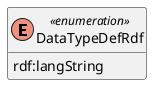 @startuml
skinparam classAttributeIconSize 0
hide methods

enum DataTypeDefRdf <<enumeration>> {
  rdf:langString
}
@enduml